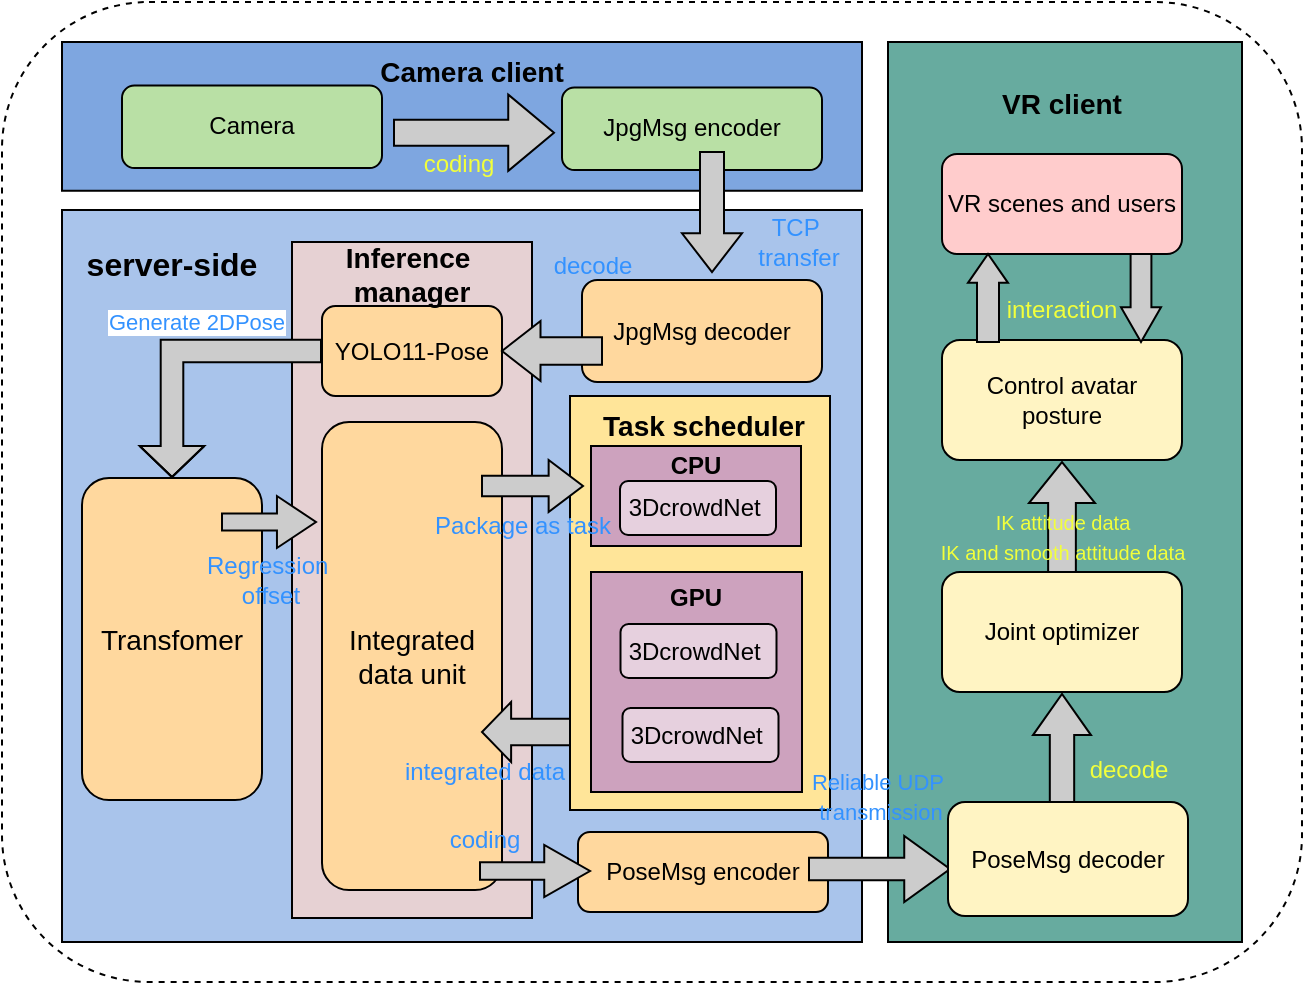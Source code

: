 <mxfile version="25.0.3">
  <diagram name="第 1 页" id="Knm-lP41OONlfiwNGnnD">
    <mxGraphModel dx="781" dy="424" grid="1" gridSize="10" guides="1" tooltips="1" connect="1" arrows="1" fold="1" page="1" pageScale="1" pageWidth="827" pageHeight="1169" math="0" shadow="0">
      <root>
        <mxCell id="0" />
        <mxCell id="1" parent="0" />
        <mxCell id="qZviWjtYEAZgcSV_L7dp-56" value="" style="rounded=1;whiteSpace=wrap;html=1;dashed=1;" parent="1" vertex="1">
          <mxGeometry x="100" y="170" width="650" height="490" as="geometry" />
        </mxCell>
        <mxCell id="qZviWjtYEAZgcSV_L7dp-3" value="" style="rounded=0;whiteSpace=wrap;html=1;fillColor=#7EA6E0;" parent="1" vertex="1">
          <mxGeometry x="130" y="190" width="400" height="74.38" as="geometry" />
        </mxCell>
        <mxCell id="qZviWjtYEAZgcSV_L7dp-5" value="" style="html=1;shadow=0;dashed=0;align=center;verticalAlign=middle;shape=mxgraph.arrows2.arrow;dy=0.66;dx=22.88;notch=0;fillColor=#CCCCCC;" parent="1" vertex="1">
          <mxGeometry x="296" y="216.31" width="80" height="38.13" as="geometry" />
        </mxCell>
        <mxCell id="qZviWjtYEAZgcSV_L7dp-8" value="Camera" style="rounded=1;whiteSpace=wrap;html=1;fillColor=#B9E0A5;" parent="1" vertex="1">
          <mxGeometry x="160" y="211.75" width="130" height="41.25" as="geometry" />
        </mxCell>
        <mxCell id="qZviWjtYEAZgcSV_L7dp-9" value="JpgMsg encoder" style="rounded=1;whiteSpace=wrap;html=1;fillColor=#B9E0A5;" parent="1" vertex="1">
          <mxGeometry x="380" y="212.75" width="130" height="41.25" as="geometry" />
        </mxCell>
        <mxCell id="qZviWjtYEAZgcSV_L7dp-11" value="" style="rounded=0;whiteSpace=wrap;html=1;fillColor=#A9C4EB;" parent="1" vertex="1">
          <mxGeometry x="130" y="274" width="400" height="366" as="geometry" />
        </mxCell>
        <mxCell id="qZviWjtYEAZgcSV_L7dp-10" value="" style="html=1;shadow=0;dashed=0;align=center;verticalAlign=middle;shape=mxgraph.arrows2.arrow;dy=0.6;dx=19.33;direction=south;notch=0;fillColor=#CCCCCC;" parent="1" vertex="1">
          <mxGeometry x="440" y="245" width="30" height="60" as="geometry" />
        </mxCell>
        <mxCell id="qZviWjtYEAZgcSV_L7dp-12" value="JpgMsg decoder" style="rounded=1;whiteSpace=wrap;html=1;fillColor=#FFD89E;" parent="1" vertex="1">
          <mxGeometry x="390" y="309" width="120" height="51" as="geometry" />
        </mxCell>
        <mxCell id="qZviWjtYEAZgcSV_L7dp-22" value="" style="rounded=0;whiteSpace=wrap;html=1;fillColor=#E6D1D3;" parent="1" vertex="1">
          <mxGeometry x="245" y="290" width="120" height="338" as="geometry" />
        </mxCell>
        <mxCell id="qZviWjtYEAZgcSV_L7dp-60" style="edgeStyle=orthogonalEdgeStyle;rounded=0;orthogonalLoop=1;jettySize=auto;html=1;exitX=0;exitY=0.5;exitDx=0;exitDy=0;entryX=0.5;entryY=0;entryDx=0;entryDy=0;shape=flexArrow;fillColor=#CCCCCC;width=11.304;endSize=4.835;" parent="1" source="qZviWjtYEAZgcSV_L7dp-14" target="qZviWjtYEAZgcSV_L7dp-19" edge="1">
          <mxGeometry relative="1" as="geometry" />
        </mxCell>
        <mxCell id="o7PN1KQM0Z8fIxWU293y-7" value="&lt;font color=&quot;#3392ff&quot;&gt;Generate 2DPose&lt;/font&gt;" style="edgeLabel;html=1;align=center;verticalAlign=middle;resizable=0;points=[];" parent="qZviWjtYEAZgcSV_L7dp-60" vertex="1" connectable="0">
          <mxGeometry x="-0.444" y="5" relative="1" as="geometry">
            <mxPoint x="-25" y="-20" as="offset" />
          </mxGeometry>
        </mxCell>
        <mxCell id="qZviWjtYEAZgcSV_L7dp-14" value="YOLO11-Pose" style="rounded=1;whiteSpace=wrap;html=1;fillColor=#FFD89E;" parent="1" vertex="1">
          <mxGeometry x="260" y="322" width="90" height="45" as="geometry" />
        </mxCell>
        <mxCell id="qZviWjtYEAZgcSV_L7dp-13" value="" style="html=1;shadow=0;dashed=0;align=center;verticalAlign=middle;shape=mxgraph.arrows2.arrow;dy=0.54;dx=19.25;flipH=1;notch=0;fillColor=#CCCCCC;" parent="1" vertex="1">
          <mxGeometry x="350" y="329.5" width="50" height="30" as="geometry" />
        </mxCell>
        <mxCell id="qZviWjtYEAZgcSV_L7dp-16" value="" style="rounded=0;whiteSpace=wrap;html=1;fillColor=#FFE599;" parent="1" vertex="1">
          <mxGeometry x="384" y="367" width="130" height="207" as="geometry" />
        </mxCell>
        <mxCell id="qZviWjtYEAZgcSV_L7dp-17" value="&lt;font style=&quot;font-size: 14px;&quot;&gt;Integrated data unit&lt;/font&gt;" style="rounded=1;whiteSpace=wrap;html=1;fillColor=#FFD89E;" parent="1" vertex="1">
          <mxGeometry x="260" y="380" width="90" height="234" as="geometry" />
        </mxCell>
        <mxCell id="qZviWjtYEAZgcSV_L7dp-18" value="PoseMsg encoder" style="rounded=1;whiteSpace=wrap;html=1;fillColor=#FFD89E;" parent="1" vertex="1">
          <mxGeometry x="388" y="585" width="125" height="40" as="geometry" />
        </mxCell>
        <mxCell id="qZviWjtYEAZgcSV_L7dp-19" value="&lt;font style=&quot;font-size: 14px;&quot;&gt;Transfomer&lt;/font&gt;" style="rounded=1;whiteSpace=wrap;html=1;fillColor=#FFD89E;" parent="1" vertex="1">
          <mxGeometry x="140" y="408" width="90" height="161" as="geometry" />
        </mxCell>
        <mxCell id="qZviWjtYEAZgcSV_L7dp-23" value="&lt;span style=&quot;font-size: 14px;&quot;&gt;&lt;b&gt;Inference&amp;nbsp;&lt;/b&gt;&lt;/span&gt;&lt;div&gt;&lt;span style=&quot;font-size: 14px;&quot;&gt;&lt;b&gt;manager&lt;/b&gt;&lt;/span&gt;&lt;/div&gt;" style="text;html=1;align=center;verticalAlign=middle;whiteSpace=wrap;rounded=0;" parent="1" vertex="1">
          <mxGeometry x="235" y="290.5" width="140" height="30" as="geometry" />
        </mxCell>
        <mxCell id="qZviWjtYEAZgcSV_L7dp-27" value="" style="rounded=0;whiteSpace=wrap;html=1;fillColor=#CDA2BE;" parent="1" vertex="1">
          <mxGeometry x="394.5" y="392" width="105" height="50" as="geometry" />
        </mxCell>
        <mxCell id="qZviWjtYEAZgcSV_L7dp-28" value="3DcrowdNet " style="rounded=1;whiteSpace=wrap;fillColor=#E6D0DE;" parent="1" vertex="1">
          <mxGeometry x="409" y="409.5" width="78" height="27" as="geometry" />
        </mxCell>
        <mxCell id="qZviWjtYEAZgcSV_L7dp-29" value="" style="rounded=0;whiteSpace=wrap;html=1;fillColor=#CDA2BE;" parent="1" vertex="1">
          <mxGeometry x="394.5" y="455" width="105.5" height="110" as="geometry" />
        </mxCell>
        <mxCell id="qZviWjtYEAZgcSV_L7dp-30" value="&lt;b&gt;CPU&lt;/b&gt;" style="text;html=1;align=center;verticalAlign=middle;whiteSpace=wrap;rounded=0;" parent="1" vertex="1">
          <mxGeometry x="417.25" y="387" width="60" height="30" as="geometry" />
        </mxCell>
        <mxCell id="qZviWjtYEAZgcSV_L7dp-32" value="3DcrowdNet " style="rounded=1;whiteSpace=wrap;fillColor=#E6D0DE;" parent="1" vertex="1">
          <mxGeometry x="409.25" y="481" width="78" height="27" as="geometry" />
        </mxCell>
        <mxCell id="qZviWjtYEAZgcSV_L7dp-33" value="&lt;b&gt;GPU&lt;/b&gt;" style="text;html=1;align=center;verticalAlign=middle;whiteSpace=wrap;rounded=0;" parent="1" vertex="1">
          <mxGeometry x="417" y="453" width="60" height="30" as="geometry" />
        </mxCell>
        <mxCell id="qZviWjtYEAZgcSV_L7dp-34" value="3DcrowdNet " style="rounded=1;whiteSpace=wrap;fillColor=#E6D0DE;" parent="1" vertex="1">
          <mxGeometry x="410.25" y="523" width="78" height="27" as="geometry" />
        </mxCell>
        <mxCell id="qZviWjtYEAZgcSV_L7dp-35" value="&lt;span style=&quot;font-size: 14px;&quot;&gt;&lt;b&gt;Task scheduler&lt;/b&gt;&lt;/span&gt;" style="text;html=1;align=center;verticalAlign=middle;whiteSpace=wrap;rounded=0;" parent="1" vertex="1">
          <mxGeometry x="389.63" y="367" width="121.75" height="30" as="geometry" />
        </mxCell>
        <mxCell id="qZviWjtYEAZgcSV_L7dp-42" value="" style="rounded=0;whiteSpace=wrap;html=1;fillColor=#67AB9F;" parent="1" vertex="1">
          <mxGeometry x="543" y="190" width="177" height="450" as="geometry" />
        </mxCell>
        <mxCell id="qZviWjtYEAZgcSV_L7dp-41" value="" style="html=1;shadow=0;dashed=0;align=center;verticalAlign=middle;shape=mxgraph.arrows2.arrow;dy=0.66;dx=22.88;notch=0;fillColor=#CCCCCC;" parent="1" vertex="1">
          <mxGeometry x="503.5" y="587" width="70.5" height="33" as="geometry" />
        </mxCell>
        <mxCell id="qZviWjtYEAZgcSV_L7dp-43" value="PoseMsg decoder" style="rounded=1;whiteSpace=wrap;html=1;fillColor=#FFF4C3;" parent="1" vertex="1">
          <mxGeometry x="573" y="570" width="120" height="57" as="geometry" />
        </mxCell>
        <mxCell id="qZviWjtYEAZgcSV_L7dp-47" value="Joint optimizer" style="rounded=1;whiteSpace=wrap;html=1;fillColor=#FFF4C3;" parent="1" vertex="1">
          <mxGeometry x="570" y="455" width="120" height="60" as="geometry" />
        </mxCell>
        <mxCell id="qZviWjtYEAZgcSV_L7dp-48" value="Control avatar posture" style="rounded=1;whiteSpace=wrap;html=1;fillColor=#FFF4C3;" parent="1" vertex="1">
          <mxGeometry x="570" y="339" width="120" height="60" as="geometry" />
        </mxCell>
        <mxCell id="qZviWjtYEAZgcSV_L7dp-51" value="VR scenes and users" style="rounded=1;whiteSpace=wrap;html=1;fillColor=#FFCCCC;" parent="1" vertex="1">
          <mxGeometry x="570" y="246" width="120" height="50" as="geometry" />
        </mxCell>
        <mxCell id="qZviWjtYEAZgcSV_L7dp-52" value="" style="html=1;shadow=0;dashed=0;align=center;verticalAlign=middle;shape=mxgraph.arrows2.arrow;dy=0.58;dx=20.54;direction=north;notch=0;fillColor=#CCCCCC;" parent="1" vertex="1">
          <mxGeometry x="615.5" y="516" width="29" height="54" as="geometry" />
        </mxCell>
        <mxCell id="qZviWjtYEAZgcSV_L7dp-53" value="" style="html=1;shadow=0;dashed=0;align=center;verticalAlign=middle;shape=mxgraph.arrows2.arrow;dy=0.58;dx=20.54;direction=north;notch=0;fillColor=#CCCCCC;" parent="1" vertex="1">
          <mxGeometry x="613.5" y="400" width="33" height="55" as="geometry" />
        </mxCell>
        <mxCell id="qZviWjtYEAZgcSV_L7dp-55" value="&lt;span style=&quot;font-size: 14px;&quot;&gt;&lt;b&gt;VR client&lt;/b&gt;&lt;/span&gt;" style="text;html=1;align=center;verticalAlign=middle;whiteSpace=wrap;rounded=0;" parent="1" vertex="1">
          <mxGeometry x="570" y="200.75" width="120" height="41.25" as="geometry" />
        </mxCell>
        <mxCell id="qZviWjtYEAZgcSV_L7dp-57" value="&lt;span style=&quot;font-size: 14px;&quot;&gt;&lt;b&gt;Camera client&lt;/b&gt;&lt;/span&gt;" style="text;html=1;align=center;verticalAlign=middle;whiteSpace=wrap;rounded=0;" parent="1" vertex="1">
          <mxGeometry x="288" y="190" width="94" height="30" as="geometry" />
        </mxCell>
        <mxCell id="qZviWjtYEAZgcSV_L7dp-58" value="" style="html=1;shadow=0;dashed=0;align=center;verticalAlign=middle;shape=mxgraph.arrows2.arrow;dy=0.66;dx=22.88;notch=0;fillColor=#CCCCCC;" parent="1" vertex="1">
          <mxGeometry x="339" y="591.5" width="55" height="26" as="geometry" />
        </mxCell>
        <mxCell id="rqnmy9McXEW3Z_b_oBwS-1" value="server-side" style="text;align=center;verticalAlign=middle;resizable=0;points=[];autosize=1;strokeColor=none;fillColor=none;horizontal=1;fontStyle=1;fontSize=16;" parent="1" vertex="1">
          <mxGeometry x="135" y="285" width="100" height="30" as="geometry" />
        </mxCell>
        <mxCell id="9eQYjSnBoUs20xjZKoyD-1" value="" style="html=1;shadow=0;dashed=0;align=center;verticalAlign=middle;shape=mxgraph.arrows2.arrow;dy=0.56;dx=14.56;flipH=1;notch=0;fillColor=#CCCCCC;" parent="1" vertex="1">
          <mxGeometry x="340" y="520" width="44" height="30" as="geometry" />
        </mxCell>
        <mxCell id="9eQYjSnBoUs20xjZKoyD-4" value="" style="html=1;shadow=0;dashed=0;align=center;verticalAlign=middle;shape=mxgraph.arrows2.arrow;dy=0.61;dx=17.18;notch=0;fillColor=#CCCCCC;" parent="1" vertex="1">
          <mxGeometry x="340" y="399" width="50.5" height="26" as="geometry" />
        </mxCell>
        <mxCell id="9eQYjSnBoUs20xjZKoyD-5" value="" style="html=1;shadow=0;dashed=0;align=center;verticalAlign=middle;shape=mxgraph.arrows2.arrow;dy=0.67;dx=19.52;notch=0;fillColor=#CCCCCC;" parent="1" vertex="1">
          <mxGeometry x="210" y="417" width="47" height="26" as="geometry" />
        </mxCell>
        <mxCell id="o7PN1KQM0Z8fIxWU293y-2" value="&lt;font color=&quot;#f2ff3b&quot;&gt;coding&lt;/font&gt;" style="text;html=1;align=center;verticalAlign=middle;resizable=0;points=[];autosize=1;strokeColor=none;fillColor=none;" parent="1" vertex="1">
          <mxGeometry x="298" y="236.38" width="60" height="30" as="geometry" />
        </mxCell>
        <mxCell id="o7PN1KQM0Z8fIxWU293y-3" value="&lt;font color=&quot;#3392ff&quot;&gt;TCP&amp;nbsp;&lt;/font&gt;&lt;div&gt;&lt;font color=&quot;#3392ff&quot;&gt;transfer&lt;/font&gt;&lt;/div&gt;" style="text;html=1;align=center;verticalAlign=middle;resizable=0;points=[];autosize=1;strokeColor=none;fillColor=none;" parent="1" vertex="1">
          <mxGeometry x="468" y="270" width="60" height="40" as="geometry" />
        </mxCell>
        <mxCell id="o7PN1KQM0Z8fIxWU293y-4" value="&lt;font color=&quot;#3392ff&quot;&gt;decode&lt;/font&gt;" style="text;html=1;align=center;verticalAlign=middle;resizable=0;points=[];autosize=1;strokeColor=none;fillColor=none;" parent="1" vertex="1">
          <mxGeometry x="365" y="286.5" width="60" height="30" as="geometry" />
        </mxCell>
        <mxCell id="o7PN1KQM0Z8fIxWU293y-8" value="&lt;font color=&quot;#3392ff&quot;&gt;Regression&amp;nbsp;&lt;/font&gt;&lt;div&gt;&lt;font color=&quot;#3392ff&quot;&gt;offset&lt;/font&gt;&lt;/div&gt;" style="text;html=1;align=center;verticalAlign=middle;resizable=0;points=[];autosize=1;strokeColor=none;fillColor=none;" parent="1" vertex="1">
          <mxGeometry x="188.5" y="439" width="90" height="40" as="geometry" />
        </mxCell>
        <mxCell id="o7PN1KQM0Z8fIxWU293y-9" value="&lt;font color=&quot;#3392ff&quot;&gt;Package as task&lt;/font&gt;" style="text;html=1;align=center;verticalAlign=middle;resizable=0;points=[];autosize=1;strokeColor=none;fillColor=none;" parent="1" vertex="1">
          <mxGeometry x="305" y="417" width="110" height="30" as="geometry" />
        </mxCell>
        <mxCell id="o7PN1KQM0Z8fIxWU293y-10" value="&lt;font color=&quot;#3392ff&quot;&gt;integrated data&lt;/font&gt;" style="text;html=1;align=center;verticalAlign=middle;resizable=0;points=[];autosize=1;strokeColor=none;fillColor=none;" parent="1" vertex="1">
          <mxGeometry x="290.5" y="540" width="100" height="30" as="geometry" />
        </mxCell>
        <mxCell id="o7PN1KQM0Z8fIxWU293y-11" value="&lt;font color=&quot;#3392ff&quot;&gt;coding&lt;/font&gt;" style="text;html=1;align=center;verticalAlign=middle;resizable=0;points=[];autosize=1;strokeColor=none;fillColor=none;" parent="1" vertex="1">
          <mxGeometry x="310.5" y="574" width="60" height="30" as="geometry" />
        </mxCell>
        <mxCell id="o7PN1KQM0Z8fIxWU293y-12" value="&lt;font color=&quot;#3392ff&quot; style=&quot;font-size: 11px;&quot;&gt;Reliable UDP&amp;nbsp;&lt;/font&gt;&lt;div&gt;&lt;font color=&quot;#3392ff&quot; style=&quot;font-size: 11px;&quot;&gt;transmission&lt;/font&gt;&lt;/div&gt;" style="text;html=1;align=center;verticalAlign=middle;resizable=0;points=[];autosize=1;strokeColor=none;fillColor=none;" parent="1" vertex="1">
          <mxGeometry x="493.75" y="547" width="90" height="40" as="geometry" />
        </mxCell>
        <mxCell id="o7PN1KQM0Z8fIxWU293y-13" value="&lt;font color=&quot;#f2ff3b&quot;&gt;decode&lt;/font&gt;" style="text;html=1;align=center;verticalAlign=middle;resizable=0;points=[];autosize=1;strokeColor=none;fillColor=none;" parent="1" vertex="1">
          <mxGeometry x="633" y="539" width="60" height="30" as="geometry" />
        </mxCell>
        <mxCell id="o7PN1KQM0Z8fIxWU293y-14" value="&lt;div&gt;&lt;span style=&quot;font-size: 10px;&quot;&gt;&lt;font color=&quot;#f2ff3b&quot;&gt;IK attitude data&lt;/font&gt;&lt;/span&gt;&lt;/div&gt;&lt;div&gt;&lt;span style=&quot;font-size: 10px;&quot;&gt;&lt;font color=&quot;#f2ff3b&quot;&gt;IK and smooth attitude data&lt;/font&gt;&lt;/span&gt;&lt;/div&gt;" style="text;html=1;align=center;verticalAlign=middle;resizable=0;points=[];autosize=1;strokeColor=none;fillColor=none;" parent="1" vertex="1">
          <mxGeometry x="555" y="417" width="150" height="40" as="geometry" />
        </mxCell>
        <mxCell id="78EndixJUYksl0SYltFk-1" value="" style="html=1;shadow=0;dashed=0;align=center;verticalAlign=middle;shape=mxgraph.arrows2.arrow;dy=0.48;dx=17.33;direction=south;notch=0;fillColor=#CCCCCC;" parent="1" vertex="1">
          <mxGeometry x="659.5" y="296" width="20" height="44" as="geometry" />
        </mxCell>
        <mxCell id="78EndixJUYksl0SYltFk-2" value="" style="html=1;shadow=0;dashed=0;align=center;verticalAlign=middle;shape=mxgraph.arrows2.arrow;dy=0.45;dx=14.42;direction=north;notch=0;fillColor=#CCCCCC;" parent="1" vertex="1">
          <mxGeometry x="583" y="296" width="20" height="44" as="geometry" />
        </mxCell>
        <mxCell id="78EndixJUYksl0SYltFk-3" value="&lt;font color=&quot;#f2ff3b&quot;&gt;interaction&lt;/font&gt;" style="text;html=1;align=center;verticalAlign=middle;whiteSpace=wrap;rounded=0;" parent="1" vertex="1">
          <mxGeometry x="600" y="309" width="60" height="30" as="geometry" />
        </mxCell>
      </root>
    </mxGraphModel>
  </diagram>
</mxfile>
